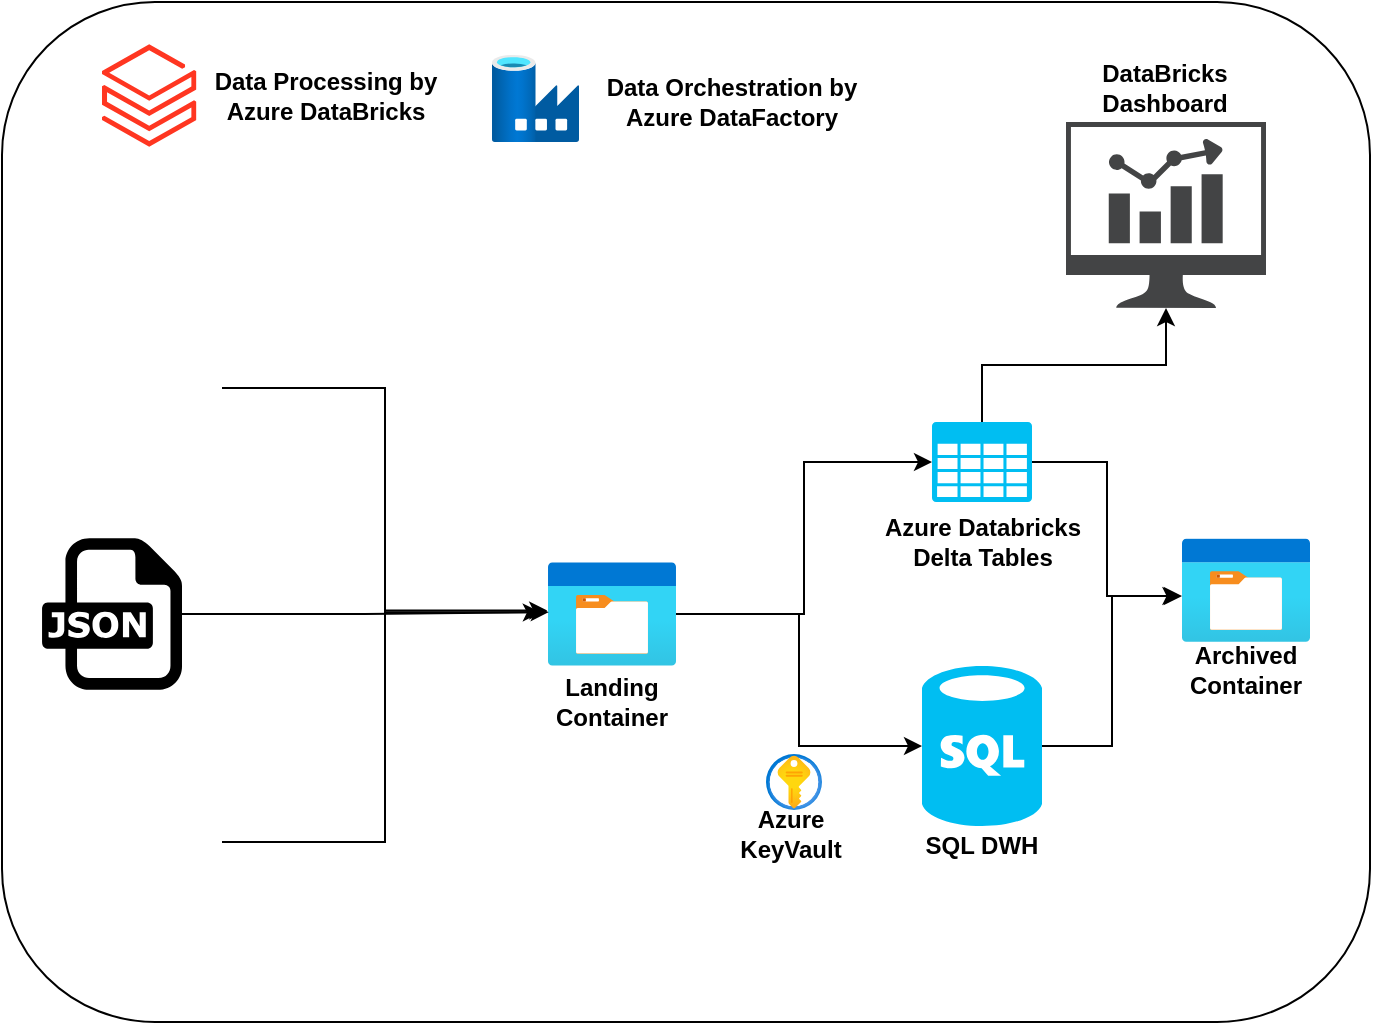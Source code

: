 <mxfile version="14.8.5" type="device"><diagram id="0fkLUOHaytkvkJxjdStK" name="Page-1"><mxGraphModel dx="1038" dy="1589" grid="1" gridSize="10" guides="1" tooltips="1" connect="1" arrows="1" fold="1" page="1" pageScale="1" pageWidth="850" pageHeight="1100" math="0" shadow="0"><root><mxCell id="0"/><mxCell id="1" parent="0"/><mxCell id="DlXtlsDzA2diojjCKbxb-39" value="" style="rounded=1;whiteSpace=wrap;html=1;" parent="1" vertex="1"><mxGeometry x="120" y="-80" width="684" height="510" as="geometry"/></mxCell><mxCell id="DlXtlsDzA2diojjCKbxb-14" style="edgeStyle=orthogonalEdgeStyle;rounded=0;orthogonalLoop=1;jettySize=auto;html=1;entryX=0;entryY=0.5;entryDx=0;entryDy=0;entryPerimeter=0;" parent="1" source="DlXtlsDzA2diojjCKbxb-1" target="O6R4M32VNr8yb4_ktaIO-6" edge="1"><mxGeometry relative="1" as="geometry"><mxPoint x="530" y="160" as="targetPoint"/></mxGeometry></mxCell><mxCell id="DlXtlsDzA2diojjCKbxb-15" style="edgeStyle=orthogonalEdgeStyle;rounded=0;orthogonalLoop=1;jettySize=auto;html=1;entryX=0;entryY=0.5;entryDx=0;entryDy=0;entryPerimeter=0;" parent="1" source="DlXtlsDzA2diojjCKbxb-1" target="O6R4M32VNr8yb4_ktaIO-3" edge="1"><mxGeometry relative="1" as="geometry"><mxPoint x="530" y="310" as="targetPoint"/></mxGeometry></mxCell><mxCell id="DlXtlsDzA2diojjCKbxb-1" value="" style="aspect=fixed;html=1;points=[];align=center;image;fontSize=12;image=img/lib/azure2/general/Storage_Container.svg;" parent="1" vertex="1"><mxGeometry x="393" y="200" width="64" height="52" as="geometry"/></mxCell><mxCell id="DlXtlsDzA2diojjCKbxb-10" style="edgeStyle=orthogonalEdgeStyle;rounded=0;orthogonalLoop=1;jettySize=auto;html=1;entryX=-0.056;entryY=0.483;entryDx=0;entryDy=0;entryPerimeter=0;" parent="1" source="DlXtlsDzA2diojjCKbxb-3" target="DlXtlsDzA2diojjCKbxb-1" edge="1"><mxGeometry relative="1" as="geometry"/></mxCell><mxCell id="DlXtlsDzA2diojjCKbxb-3" value="" style="dashed=0;outlineConnect=0;html=1;align=center;labelPosition=center;verticalLabelPosition=bottom;verticalAlign=top;shape=mxgraph.weblogos.json" parent="1" vertex="1"><mxGeometry x="140" y="188.1" width="70" height="75.8" as="geometry"/></mxCell><mxCell id="DlXtlsDzA2diojjCKbxb-11" style="edgeStyle=orthogonalEdgeStyle;rounded=0;orthogonalLoop=1;jettySize=auto;html=1;entryX=-0.006;entryY=0.467;entryDx=0;entryDy=0;entryPerimeter=0;" parent="1" source="DlXtlsDzA2diojjCKbxb-4" target="DlXtlsDzA2diojjCKbxb-1" edge="1"><mxGeometry relative="1" as="geometry"/></mxCell><mxCell id="DlXtlsDzA2diojjCKbxb-4" value="" style="shape=image;html=1;verticalAlign=top;verticalLabelPosition=bottom;labelBackgroundColor=#ffffff;imageAspect=0;aspect=fixed;image=https://cdn2.iconfinder.com/data/icons/file-formats-10/614/31_-_XML-128.png" parent="1" vertex="1"><mxGeometry x="130" y="290" width="100" height="100" as="geometry"/></mxCell><mxCell id="DlXtlsDzA2diojjCKbxb-9" style="edgeStyle=orthogonalEdgeStyle;rounded=0;orthogonalLoop=1;jettySize=auto;html=1;entryX=0.006;entryY=0.483;entryDx=0;entryDy=0;entryPerimeter=0;" parent="1" source="DlXtlsDzA2diojjCKbxb-25" target="DlXtlsDzA2diojjCKbxb-1" edge="1"><mxGeometry relative="1" as="geometry"><mxPoint x="228" y="121" as="sourcePoint"/></mxGeometry></mxCell><mxCell id="DlXtlsDzA2diojjCKbxb-20" style="edgeStyle=orthogonalEdgeStyle;rounded=0;orthogonalLoop=1;jettySize=auto;html=1;exitX=0.5;exitY=0;exitDx=0;exitDy=0;exitPerimeter=0;" parent="1" source="O6R4M32VNr8yb4_ktaIO-6" target="DlXtlsDzA2diojjCKbxb-19" edge="1"><mxGeometry relative="1" as="geometry"><mxPoint x="640" y="40" as="targetPoint"/><mxPoint x="560" y="120" as="sourcePoint"/></mxGeometry></mxCell><mxCell id="DlXtlsDzA2diojjCKbxb-8" value="" style="aspect=fixed;html=1;points=[];align=center;image;fontSize=12;image=img/lib/azure2/general/Storage_Container.svg;" parent="1" vertex="1"><mxGeometry x="710" y="188.1" width="64" height="52" as="geometry"/></mxCell><mxCell id="DlXtlsDzA2diojjCKbxb-12" value="" style="aspect=fixed;html=1;points=[];align=center;image;fontSize=12;image=img/lib/azure2/security/Key_Vaults.svg;" parent="1" vertex="1"><mxGeometry x="502" y="296" width="28" height="28" as="geometry"/></mxCell><mxCell id="DlXtlsDzA2diojjCKbxb-19" value="" style="pointerEvents=1;shadow=0;dashed=0;html=1;strokeColor=none;fillColor=#434445;aspect=fixed;labelPosition=center;verticalLabelPosition=bottom;verticalAlign=top;align=center;outlineConnect=0;shape=mxgraph.vvd.nsx_dashboard;" parent="1" vertex="1"><mxGeometry x="652" y="-20" width="100" height="93" as="geometry"/></mxCell><mxCell id="DlXtlsDzA2diojjCKbxb-21" value="&lt;b&gt;Landing Container&lt;/b&gt;" style="text;html=1;strokeColor=none;fillColor=none;align=center;verticalAlign=middle;whiteSpace=wrap;rounded=0;" parent="1" vertex="1"><mxGeometry x="405" y="260" width="40" height="20" as="geometry"/></mxCell><mxCell id="DlXtlsDzA2diojjCKbxb-22" value="&lt;b&gt;SQL DWH&lt;/b&gt;" style="text;html=1;strokeColor=none;fillColor=none;align=center;verticalAlign=middle;whiteSpace=wrap;rounded=0;" parent="1" vertex="1"><mxGeometry x="580" y="332" width="60" height="20" as="geometry"/></mxCell><mxCell id="DlXtlsDzA2diojjCKbxb-23" value="&lt;b&gt;Archived Container&lt;/b&gt;" style="text;html=1;strokeColor=none;fillColor=none;align=center;verticalAlign=middle;whiteSpace=wrap;rounded=0;" parent="1" vertex="1"><mxGeometry x="722" y="243.9" width="40" height="20" as="geometry"/></mxCell><mxCell id="DlXtlsDzA2diojjCKbxb-24" value="&lt;b&gt;DataBricks Dashboard&lt;/b&gt;" style="text;html=1;strokeColor=none;fillColor=none;align=center;verticalAlign=middle;whiteSpace=wrap;rounded=0;" parent="1" vertex="1"><mxGeometry x="640" y="-53.5" width="123" height="33.5" as="geometry"/></mxCell><mxCell id="DlXtlsDzA2diojjCKbxb-25" value="" style="shape=image;html=1;verticalAlign=top;verticalLabelPosition=bottom;labelBackgroundColor=#ffffff;imageAspect=0;aspect=fixed;image=https://cdn0.iconfinder.com/data/icons/common-file-extensions-audio-documents/24/ext_csv-128.png" parent="1" vertex="1"><mxGeometry x="140" y="68" width="90" height="90" as="geometry"/></mxCell><mxCell id="DlXtlsDzA2diojjCKbxb-27" value="" style="aspect=fixed;html=1;points=[];align=center;image;fontSize=12;image=img/lib/azure2/databases/Data_Factory.svg;" parent="1" vertex="1"><mxGeometry x="365" y="-53.5" width="43.5" height="43.5" as="geometry"/></mxCell><mxCell id="DlXtlsDzA2diojjCKbxb-28" value="" style="aspect=fixed;html=1;points=[];align=center;image;fontSize=12;image=img/lib/azure2/analytics/Azure_Databricks.svg;" parent="1" vertex="1"><mxGeometry x="170" y="-60" width="47.21" height="53.5" as="geometry"/></mxCell><mxCell id="DlXtlsDzA2diojjCKbxb-40" value="&lt;b&gt;Data Processing by Azure DataBricks&lt;/b&gt;" style="text;html=1;strokeColor=none;fillColor=none;align=center;verticalAlign=middle;whiteSpace=wrap;rounded=0;" parent="1" vertex="1"><mxGeometry x="217.21" y="-43.25" width="130" height="20" as="geometry"/></mxCell><mxCell id="DlXtlsDzA2diojjCKbxb-42" value="&lt;b&gt;Data Orchestration by Azure DataFactory&lt;/b&gt;" style="text;html=1;strokeColor=none;fillColor=none;align=center;verticalAlign=middle;whiteSpace=wrap;rounded=0;" parent="1" vertex="1"><mxGeometry x="420" y="-40" width="130" height="20" as="geometry"/></mxCell><mxCell id="DlXtlsDzA2diojjCKbxb-43" value="&lt;b&gt;Azure Databricks Delta Tables&lt;/b&gt;" style="text;html=1;strokeColor=none;fillColor=none;align=center;verticalAlign=middle;whiteSpace=wrap;rounded=0;" parent="1" vertex="1"><mxGeometry x="558.75" y="180" width="102.5" height="20" as="geometry"/></mxCell><mxCell id="DlXtlsDzA2diojjCKbxb-44" value="&lt;b&gt;Azure KeyVault&lt;/b&gt;" style="text;html=1;strokeColor=none;fillColor=none;align=center;verticalAlign=middle;whiteSpace=wrap;rounded=0;" parent="1" vertex="1"><mxGeometry x="499" y="332" width="31" height="8" as="geometry"/></mxCell><mxCell id="O6R4M32VNr8yb4_ktaIO-8" style="edgeStyle=orthogonalEdgeStyle;rounded=0;orthogonalLoop=1;jettySize=auto;html=1;entryX=-0.012;entryY=0.556;entryDx=0;entryDy=0;entryPerimeter=0;" edge="1" parent="1" source="O6R4M32VNr8yb4_ktaIO-3" target="DlXtlsDzA2diojjCKbxb-8"><mxGeometry relative="1" as="geometry"/></mxCell><mxCell id="O6R4M32VNr8yb4_ktaIO-3" value="" style="verticalLabelPosition=bottom;html=1;verticalAlign=top;align=center;strokeColor=none;fillColor=#00BEF2;shape=mxgraph.azure.sql_database;" vertex="1" parent="1"><mxGeometry x="580" y="252" width="60" height="80" as="geometry"/></mxCell><mxCell id="O6R4M32VNr8yb4_ktaIO-10" style="edgeStyle=orthogonalEdgeStyle;rounded=0;orthogonalLoop=1;jettySize=auto;html=1;entryX=0;entryY=0.556;entryDx=0;entryDy=0;entryPerimeter=0;" edge="1" parent="1" source="O6R4M32VNr8yb4_ktaIO-6" target="DlXtlsDzA2diojjCKbxb-8"><mxGeometry relative="1" as="geometry"/></mxCell><mxCell id="O6R4M32VNr8yb4_ktaIO-6" value="" style="verticalLabelPosition=bottom;html=1;verticalAlign=top;align=center;strokeColor=none;fillColor=#00BEF2;shape=mxgraph.azure.storage;pointerEvents=1;" vertex="1" parent="1"><mxGeometry x="585" y="130" width="50" height="40" as="geometry"/></mxCell></root></mxGraphModel></diagram></mxfile>